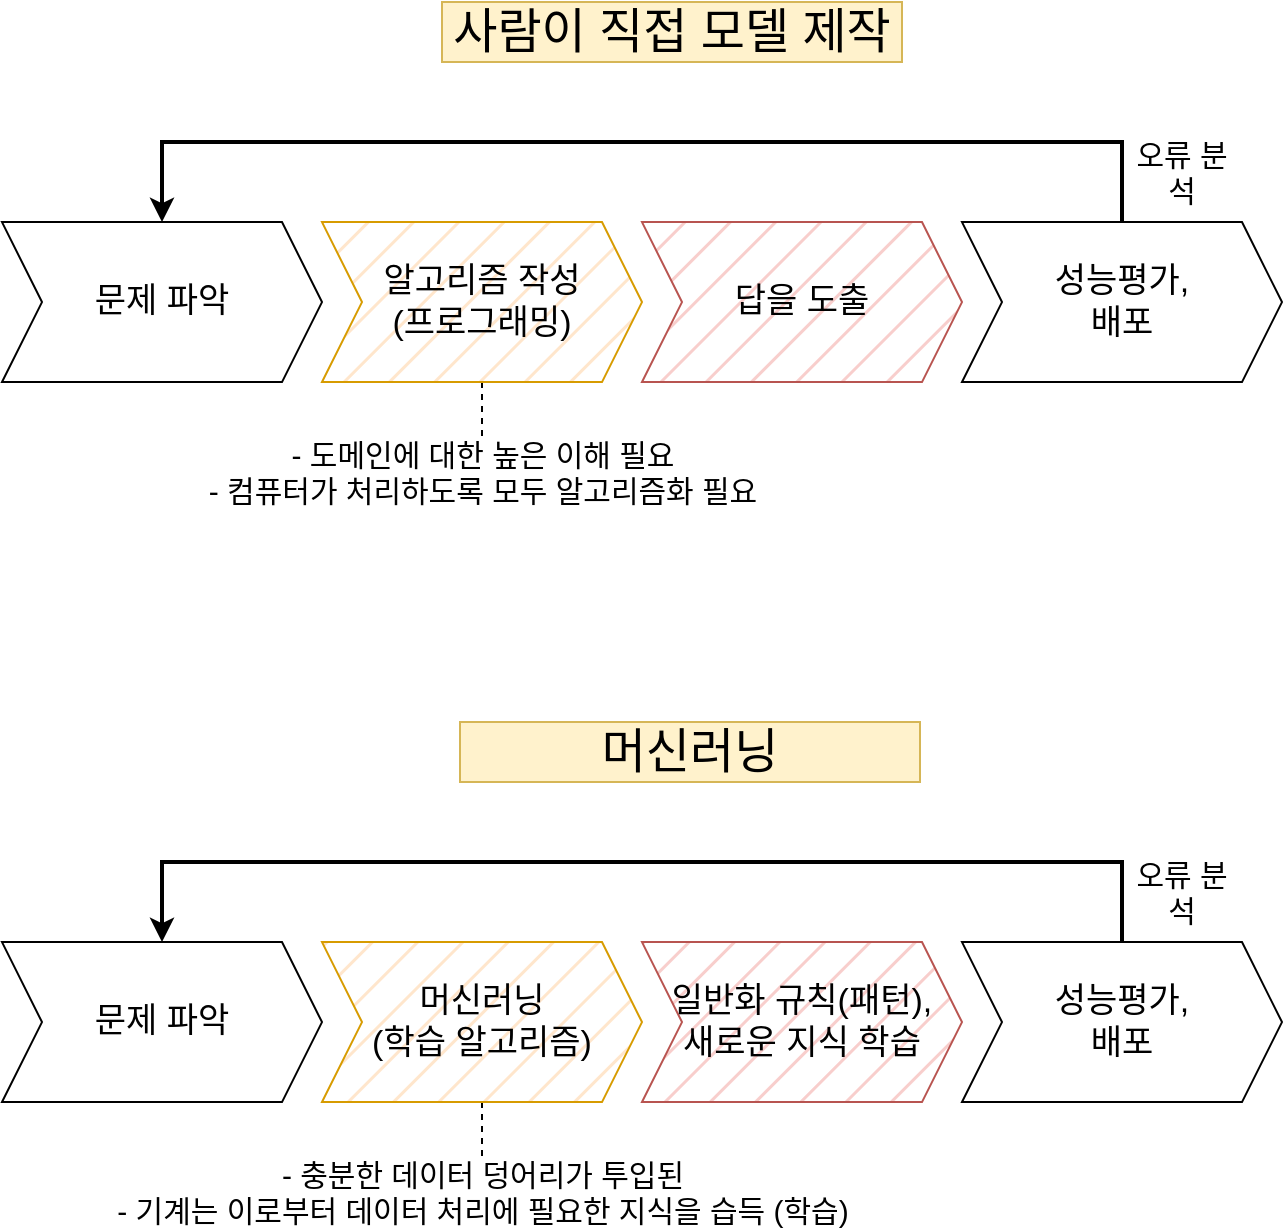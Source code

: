 <mxfile version="24.8.0">
  <diagram name="페이지-1" id="f33PpbZuvbOexSpvJJci">
    <mxGraphModel dx="837" dy="1180" grid="1" gridSize="10" guides="1" tooltips="1" connect="1" arrows="1" fold="1" page="1" pageScale="1" pageWidth="827" pageHeight="1169" math="0" shadow="0">
      <root>
        <mxCell id="0" />
        <mxCell id="1" parent="0" />
        <mxCell id="HJ9hrFxWSLjOT9jZArcn-1" value="문제 파악" style="shape=step;perimeter=stepPerimeter;whiteSpace=wrap;html=1;fixedSize=1;fontSize=17;" vertex="1" parent="1">
          <mxGeometry x="40" y="200.06" width="160" height="80" as="geometry" />
        </mxCell>
        <mxCell id="HJ9hrFxWSLjOT9jZArcn-8" style="edgeStyle=orthogonalEdgeStyle;rounded=0;orthogonalLoop=1;jettySize=auto;html=1;exitX=0.5;exitY=1;exitDx=0;exitDy=0;entryX=0.5;entryY=0;entryDx=0;entryDy=0;strokeColor=default;curved=0;endArrow=none;endFill=0;dashed=1;" edge="1" parent="1" source="HJ9hrFxWSLjOT9jZArcn-2" target="HJ9hrFxWSLjOT9jZArcn-7">
          <mxGeometry relative="1" as="geometry" />
        </mxCell>
        <mxCell id="HJ9hrFxWSLjOT9jZArcn-2" value="알고리즘 작성&lt;div style=&quot;font-size: 17px;&quot;&gt;(프로그래밍)&lt;/div&gt;" style="shape=step;perimeter=stepPerimeter;whiteSpace=wrap;html=1;fixedSize=1;fontSize=17;fillColor=#ffe6cc;strokeColor=#d79b00;fillStyle=hatch;" vertex="1" parent="1">
          <mxGeometry x="200" y="200.06" width="160" height="80" as="geometry" />
        </mxCell>
        <mxCell id="HJ9hrFxWSLjOT9jZArcn-5" style="edgeStyle=orthogonalEdgeStyle;rounded=0;orthogonalLoop=1;jettySize=auto;html=1;exitX=0.5;exitY=0;exitDx=0;exitDy=0;entryX=0.5;entryY=0;entryDx=0;entryDy=0;strokeWidth=2;" edge="1" parent="1" source="HJ9hrFxWSLjOT9jZArcn-4" target="HJ9hrFxWSLjOT9jZArcn-1">
          <mxGeometry relative="1" as="geometry">
            <Array as="points">
              <mxPoint x="600" y="160" />
              <mxPoint x="120" y="160" />
            </Array>
          </mxGeometry>
        </mxCell>
        <mxCell id="HJ9hrFxWSLjOT9jZArcn-3" value="&lt;div&gt;답을&amp;nbsp;&lt;span style=&quot;background-color: initial;&quot;&gt;도출&lt;/span&gt;&lt;/div&gt;" style="shape=step;perimeter=stepPerimeter;whiteSpace=wrap;html=1;fixedSize=1;fontSize=17;fillColor=#f8cecc;strokeColor=#b85450;fillStyle=hatch;" vertex="1" parent="1">
          <mxGeometry x="360" y="200.06" width="160" height="80" as="geometry" />
        </mxCell>
        <mxCell id="HJ9hrFxWSLjOT9jZArcn-4" value="&lt;div&gt;성능평가,&lt;/div&gt;배포" style="shape=step;perimeter=stepPerimeter;whiteSpace=wrap;html=1;fixedSize=1;fontSize=17;" vertex="1" parent="1">
          <mxGeometry x="520" y="200.06" width="160" height="80" as="geometry" />
        </mxCell>
        <mxCell id="HJ9hrFxWSLjOT9jZArcn-6" value="오류 분석" style="text;strokeColor=none;align=center;fillColor=none;html=1;verticalAlign=middle;whiteSpace=wrap;rounded=0;fontSize=15;" vertex="1" parent="1">
          <mxGeometry x="600" y="160" width="60" height="30" as="geometry" />
        </mxCell>
        <mxCell id="HJ9hrFxWSLjOT9jZArcn-7" value="- 도메인에 대한 높은 이해 필요&lt;div&gt;- 컴퓨터가 처리하도록 모두 알고리즘화 필요&lt;/div&gt;" style="text;strokeColor=none;align=center;fillColor=none;html=1;verticalAlign=middle;whiteSpace=wrap;rounded=0;fontSize=15;" vertex="1" parent="1">
          <mxGeometry x="137.5" y="310" width="285" height="30" as="geometry" />
        </mxCell>
        <mxCell id="HJ9hrFxWSLjOT9jZArcn-9" value="문제 파악" style="shape=step;perimeter=stepPerimeter;whiteSpace=wrap;html=1;fixedSize=1;fontSize=17;" vertex="1" parent="1">
          <mxGeometry x="40" y="560.06" width="160" height="80" as="geometry" />
        </mxCell>
        <mxCell id="HJ9hrFxWSLjOT9jZArcn-10" style="edgeStyle=orthogonalEdgeStyle;rounded=0;orthogonalLoop=1;jettySize=auto;html=1;exitX=0.5;exitY=1;exitDx=0;exitDy=0;entryX=0.5;entryY=0;entryDx=0;entryDy=0;strokeColor=default;curved=0;endArrow=none;endFill=0;dashed=1;" edge="1" parent="1" source="HJ9hrFxWSLjOT9jZArcn-11" target="HJ9hrFxWSLjOT9jZArcn-16">
          <mxGeometry relative="1" as="geometry" />
        </mxCell>
        <mxCell id="HJ9hrFxWSLjOT9jZArcn-11" value="머신러닝&lt;div&gt;(학습 알고리즘)&lt;/div&gt;" style="shape=step;perimeter=stepPerimeter;whiteSpace=wrap;html=1;fixedSize=1;fontSize=17;fillColor=#ffe6cc;strokeColor=#d79b00;fillStyle=hatch;" vertex="1" parent="1">
          <mxGeometry x="200" y="560.06" width="160" height="80" as="geometry" />
        </mxCell>
        <mxCell id="HJ9hrFxWSLjOT9jZArcn-12" style="edgeStyle=orthogonalEdgeStyle;rounded=0;orthogonalLoop=1;jettySize=auto;html=1;exitX=0.5;exitY=0;exitDx=0;exitDy=0;entryX=0.5;entryY=0;entryDx=0;entryDy=0;strokeWidth=2;" edge="1" parent="1" source="HJ9hrFxWSLjOT9jZArcn-14" target="HJ9hrFxWSLjOT9jZArcn-9">
          <mxGeometry relative="1" as="geometry">
            <Array as="points">
              <mxPoint x="600" y="520" />
              <mxPoint x="120" y="520" />
            </Array>
          </mxGeometry>
        </mxCell>
        <mxCell id="HJ9hrFxWSLjOT9jZArcn-13" value="일반화 규칙(패턴),&lt;div&gt;새로운 지식 학습&lt;/div&gt;" style="shape=step;perimeter=stepPerimeter;whiteSpace=wrap;html=1;fixedSize=1;fontSize=17;fillColor=#f8cecc;strokeColor=#b85450;fillStyle=hatch;" vertex="1" parent="1">
          <mxGeometry x="360" y="560.06" width="160" height="80" as="geometry" />
        </mxCell>
        <mxCell id="HJ9hrFxWSLjOT9jZArcn-14" value="&lt;div&gt;성능평가,&lt;/div&gt;배포" style="shape=step;perimeter=stepPerimeter;whiteSpace=wrap;html=1;fixedSize=1;fontSize=17;" vertex="1" parent="1">
          <mxGeometry x="520" y="560.06" width="160" height="80" as="geometry" />
        </mxCell>
        <mxCell id="HJ9hrFxWSLjOT9jZArcn-15" value="오류 분석" style="text;strokeColor=none;align=center;fillColor=none;html=1;verticalAlign=middle;whiteSpace=wrap;rounded=0;fontSize=15;" vertex="1" parent="1">
          <mxGeometry x="600" y="520" width="60" height="30" as="geometry" />
        </mxCell>
        <mxCell id="HJ9hrFxWSLjOT9jZArcn-16" value="- 충분한 데이터 덩어리가 투입된&lt;div&gt;- 기계는 이로부터 데이터 처리에 필요한 지식을 습득 (학습)&lt;/div&gt;" style="text;strokeColor=none;align=center;fillColor=none;html=1;verticalAlign=middle;whiteSpace=wrap;rounded=0;fontSize=15;" vertex="1" parent="1">
          <mxGeometry x="93.75" y="670" width="372.5" height="30" as="geometry" />
        </mxCell>
        <mxCell id="HJ9hrFxWSLjOT9jZArcn-17" value="&lt;font style=&quot;font-size: 24px;&quot;&gt;사람이 직접 모델 제작&lt;/font&gt;" style="text;strokeColor=#d6b656;align=center;fillColor=#fff2cc;html=1;verticalAlign=middle;whiteSpace=wrap;rounded=0;fontSize=15;" vertex="1" parent="1">
          <mxGeometry x="260" y="90" width="230" height="30" as="geometry" />
        </mxCell>
        <mxCell id="HJ9hrFxWSLjOT9jZArcn-18" value="&lt;font style=&quot;font-size: 24px;&quot;&gt;머신러닝&lt;/font&gt;" style="text;strokeColor=#d6b656;align=center;fillColor=#fff2cc;html=1;verticalAlign=middle;whiteSpace=wrap;rounded=0;fontSize=15;" vertex="1" parent="1">
          <mxGeometry x="269" y="450" width="230" height="30" as="geometry" />
        </mxCell>
      </root>
    </mxGraphModel>
  </diagram>
</mxfile>
